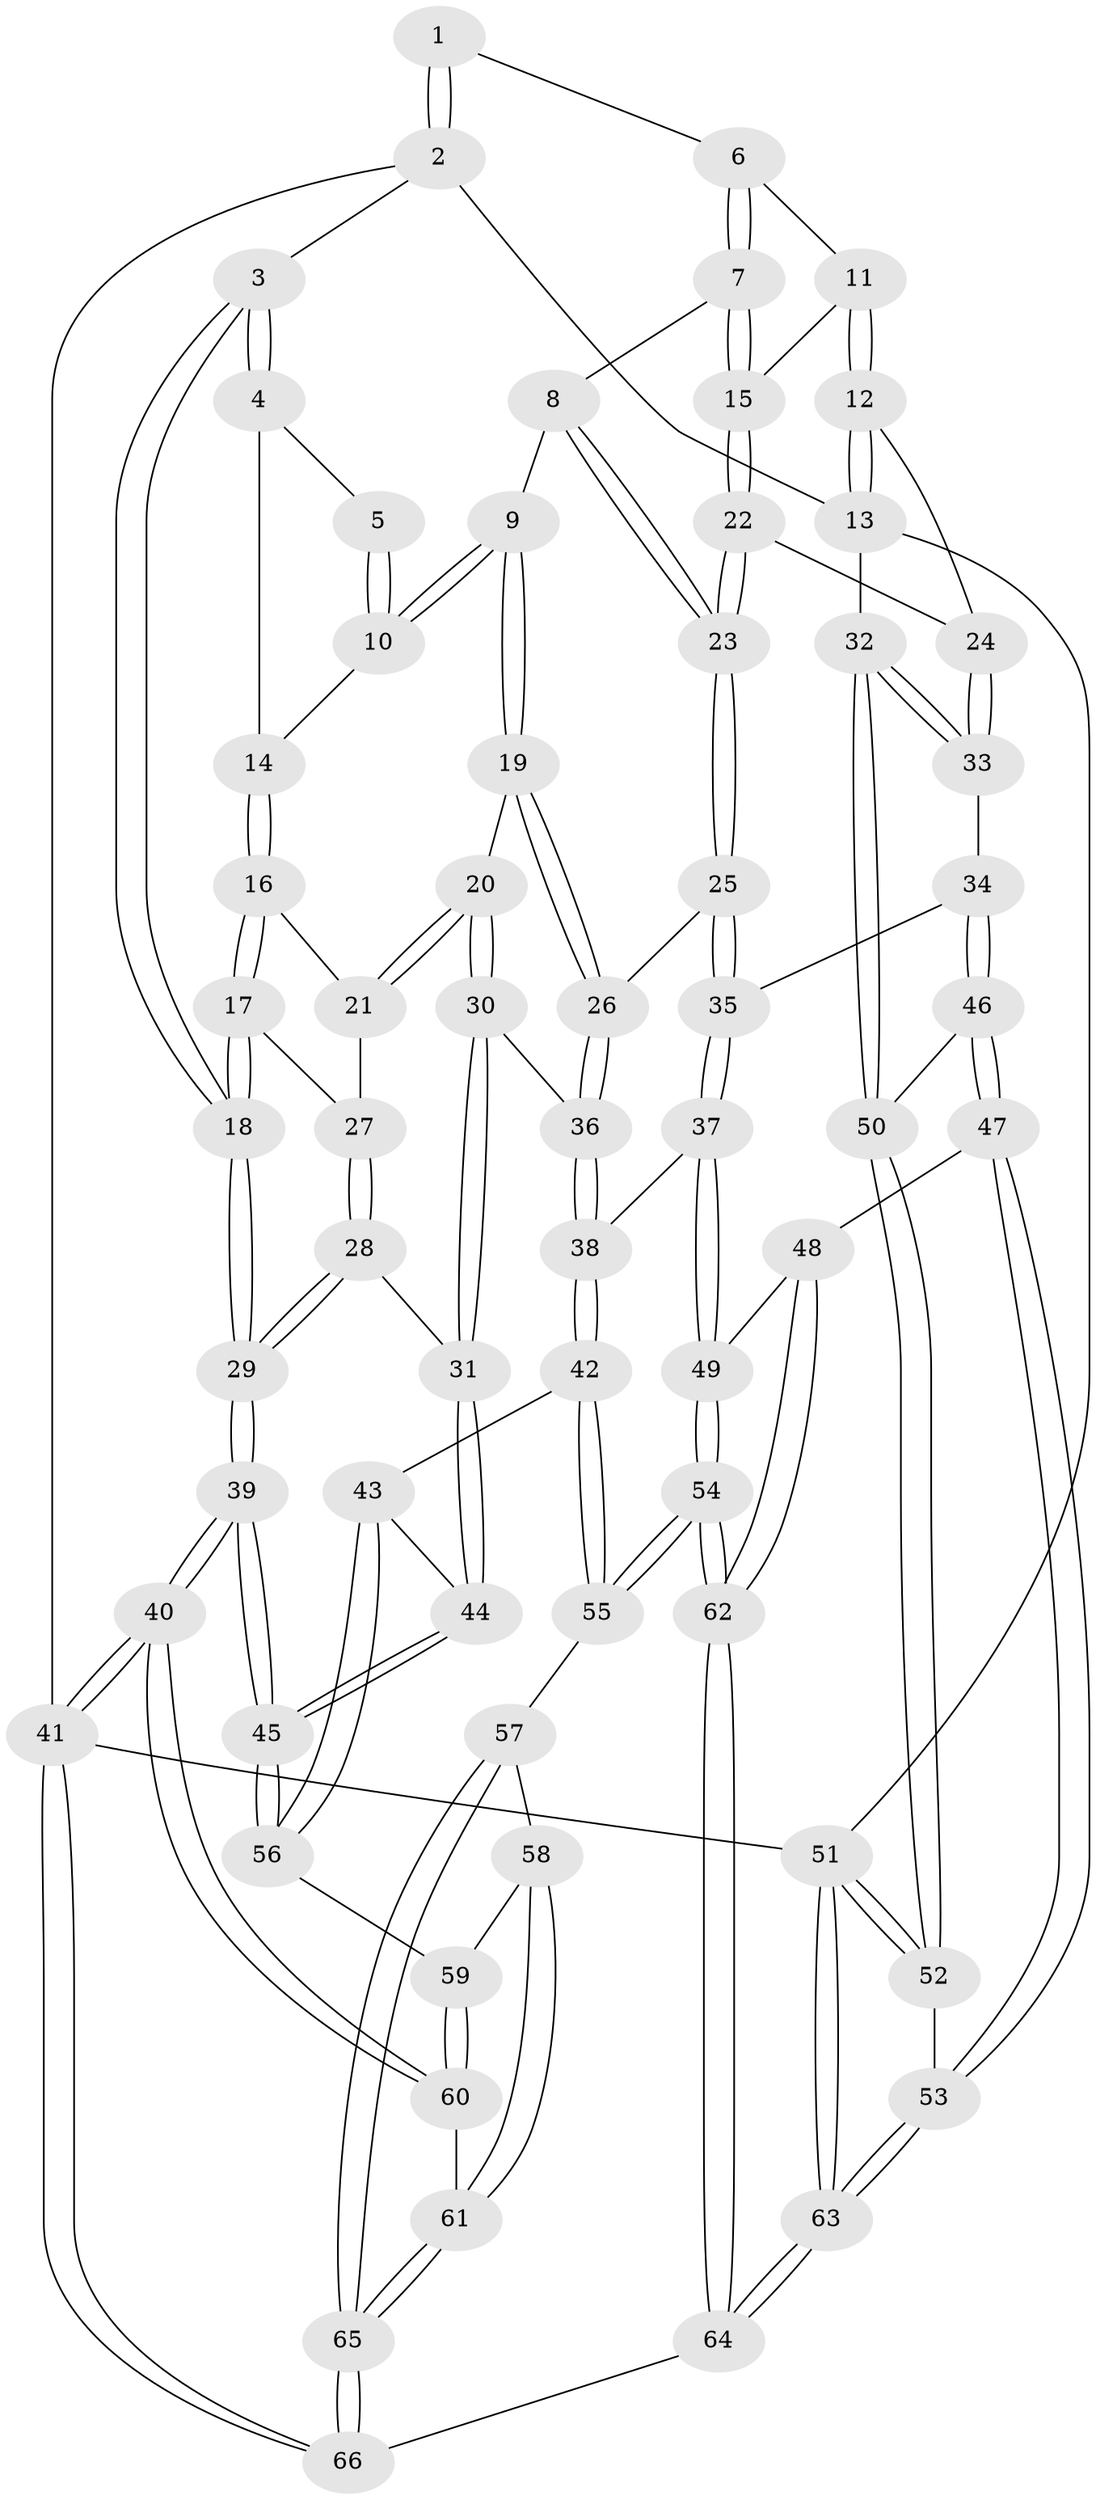 // Generated by graph-tools (version 1.1) at 2025/27/03/15/25 16:27:57]
// undirected, 66 vertices, 162 edges
graph export_dot {
graph [start="1"]
  node [color=gray90,style=filled];
  1 [pos="+0.2588805827348748+0"];
  2 [pos="+0+0"];
  3 [pos="+0+0.052171308698161035"];
  4 [pos="+0.06168201203913643+0.06212900072652069"];
  5 [pos="+0.13268708364841608+0.0023689941718777656"];
  6 [pos="+0.325590054642322+0"];
  7 [pos="+0.34739973155943404+0"];
  8 [pos="+0.3012732697080782+0.09642724498539681"];
  9 [pos="+0.2973249677710004+0.10313174293783589"];
  10 [pos="+0.15603664691155072+0.1007371318248611"];
  11 [pos="+0.9138147114220407+0"];
  12 [pos="+1+0"];
  13 [pos="+1+0"];
  14 [pos="+0.11678967717803543+0.1271778763590566"];
  15 [pos="+0.5309314614172533+0.12404420647061824"];
  16 [pos="+0.10560380049345369+0.1928076190062168"];
  17 [pos="+0+0.19240158188800424"];
  18 [pos="+0+0.16182914832191095"];
  19 [pos="+0.2962856405971275+0.10796797390542372"];
  20 [pos="+0.2370546091954903+0.2586260924348145"];
  21 [pos="+0.1250000533226492+0.21090980036669588"];
  22 [pos="+0.5580903096251583+0.20706177744906498"];
  23 [pos="+0.5595970551293007+0.27240675107182294"];
  24 [pos="+1+0"];
  25 [pos="+0.5603878881019052+0.27732964257659065"];
  26 [pos="+0.47625056945489863+0.3156350885728327"];
  27 [pos="+0.07484577030939676+0.29091049725957474"];
  28 [pos="+0.06832568432397443+0.34576376410851795"];
  29 [pos="+0+0.3909131704231974"];
  30 [pos="+0.25616972172886016+0.3261631324551474"];
  31 [pos="+0.19095439656197188+0.3943441131092537"];
  32 [pos="+1+0.4762315395208713"];
  33 [pos="+0.8369739102734101+0.22764454239796914"];
  34 [pos="+0.7152777316865676+0.3489698442740177"];
  35 [pos="+0.6815040402800845+0.34359343693359723"];
  36 [pos="+0.4006152996619529+0.36412979479567104"];
  37 [pos="+0.507973861212601+0.5869055414762656"];
  38 [pos="+0.41111349218268495+0.5165402386998603"];
  39 [pos="+0+0.5678795326525128"];
  40 [pos="+0+1"];
  41 [pos="+0+1"];
  42 [pos="+0.2589950858214873+0.601047100458348"];
  43 [pos="+0.2442761835471321+0.5946940351247387"];
  44 [pos="+0.18038813374040474+0.4358468670232426"];
  45 [pos="+0+0.581026520970538"];
  46 [pos="+0.752574793500611+0.4172672039423262"];
  47 [pos="+0.7696746212699772+0.6792666208644286"];
  48 [pos="+0.7006493928382493+0.6804525777046952"];
  49 [pos="+0.5333499901188279+0.6473225286822449"];
  50 [pos="+1+0.4870522448938136"];
  51 [pos="+1+1"];
  52 [pos="+1+0.8025893731933037"];
  53 [pos="+0.8308978179688465+0.7308583253517116"];
  54 [pos="+0.41148461313439255+0.8008620049935073"];
  55 [pos="+0.331391479218635+0.7762413470397723"];
  56 [pos="+0.07545367974023058+0.6635549109933675"];
  57 [pos="+0.292943939689964+0.7961686432628824"];
  58 [pos="+0.14469194071506267+0.7666556534635947"];
  59 [pos="+0.10488627217033755+0.739547943193131"];
  60 [pos="+0.0314439034992866+0.8801768754381637"];
  61 [pos="+0.14107858850587857+0.8822413736619693"];
  62 [pos="+0.4896862426283184+0.9583006925239218"];
  63 [pos="+0.5449706026376353+1"];
  64 [pos="+0.5381681300000422+1"];
  65 [pos="+0.20605643573036014+0.9171233914181435"];
  66 [pos="+0.22000983576396782+1"];
  1 -- 2;
  1 -- 2;
  1 -- 6;
  2 -- 3;
  2 -- 13;
  2 -- 41;
  3 -- 4;
  3 -- 4;
  3 -- 18;
  3 -- 18;
  4 -- 5;
  4 -- 14;
  5 -- 10;
  5 -- 10;
  6 -- 7;
  6 -- 7;
  6 -- 11;
  7 -- 8;
  7 -- 15;
  7 -- 15;
  8 -- 9;
  8 -- 23;
  8 -- 23;
  9 -- 10;
  9 -- 10;
  9 -- 19;
  9 -- 19;
  10 -- 14;
  11 -- 12;
  11 -- 12;
  11 -- 15;
  12 -- 13;
  12 -- 13;
  12 -- 24;
  13 -- 32;
  13 -- 51;
  14 -- 16;
  14 -- 16;
  15 -- 22;
  15 -- 22;
  16 -- 17;
  16 -- 17;
  16 -- 21;
  17 -- 18;
  17 -- 18;
  17 -- 27;
  18 -- 29;
  18 -- 29;
  19 -- 20;
  19 -- 26;
  19 -- 26;
  20 -- 21;
  20 -- 21;
  20 -- 30;
  20 -- 30;
  21 -- 27;
  22 -- 23;
  22 -- 23;
  22 -- 24;
  23 -- 25;
  23 -- 25;
  24 -- 33;
  24 -- 33;
  25 -- 26;
  25 -- 35;
  25 -- 35;
  26 -- 36;
  26 -- 36;
  27 -- 28;
  27 -- 28;
  28 -- 29;
  28 -- 29;
  28 -- 31;
  29 -- 39;
  29 -- 39;
  30 -- 31;
  30 -- 31;
  30 -- 36;
  31 -- 44;
  31 -- 44;
  32 -- 33;
  32 -- 33;
  32 -- 50;
  32 -- 50;
  33 -- 34;
  34 -- 35;
  34 -- 46;
  34 -- 46;
  35 -- 37;
  35 -- 37;
  36 -- 38;
  36 -- 38;
  37 -- 38;
  37 -- 49;
  37 -- 49;
  38 -- 42;
  38 -- 42;
  39 -- 40;
  39 -- 40;
  39 -- 45;
  39 -- 45;
  40 -- 41;
  40 -- 41;
  40 -- 60;
  40 -- 60;
  41 -- 66;
  41 -- 66;
  41 -- 51;
  42 -- 43;
  42 -- 55;
  42 -- 55;
  43 -- 44;
  43 -- 56;
  43 -- 56;
  44 -- 45;
  44 -- 45;
  45 -- 56;
  45 -- 56;
  46 -- 47;
  46 -- 47;
  46 -- 50;
  47 -- 48;
  47 -- 53;
  47 -- 53;
  48 -- 49;
  48 -- 62;
  48 -- 62;
  49 -- 54;
  49 -- 54;
  50 -- 52;
  50 -- 52;
  51 -- 52;
  51 -- 52;
  51 -- 63;
  51 -- 63;
  52 -- 53;
  53 -- 63;
  53 -- 63;
  54 -- 55;
  54 -- 55;
  54 -- 62;
  54 -- 62;
  55 -- 57;
  56 -- 59;
  57 -- 58;
  57 -- 65;
  57 -- 65;
  58 -- 59;
  58 -- 61;
  58 -- 61;
  59 -- 60;
  59 -- 60;
  60 -- 61;
  61 -- 65;
  61 -- 65;
  62 -- 64;
  62 -- 64;
  63 -- 64;
  63 -- 64;
  64 -- 66;
  65 -- 66;
  65 -- 66;
}
